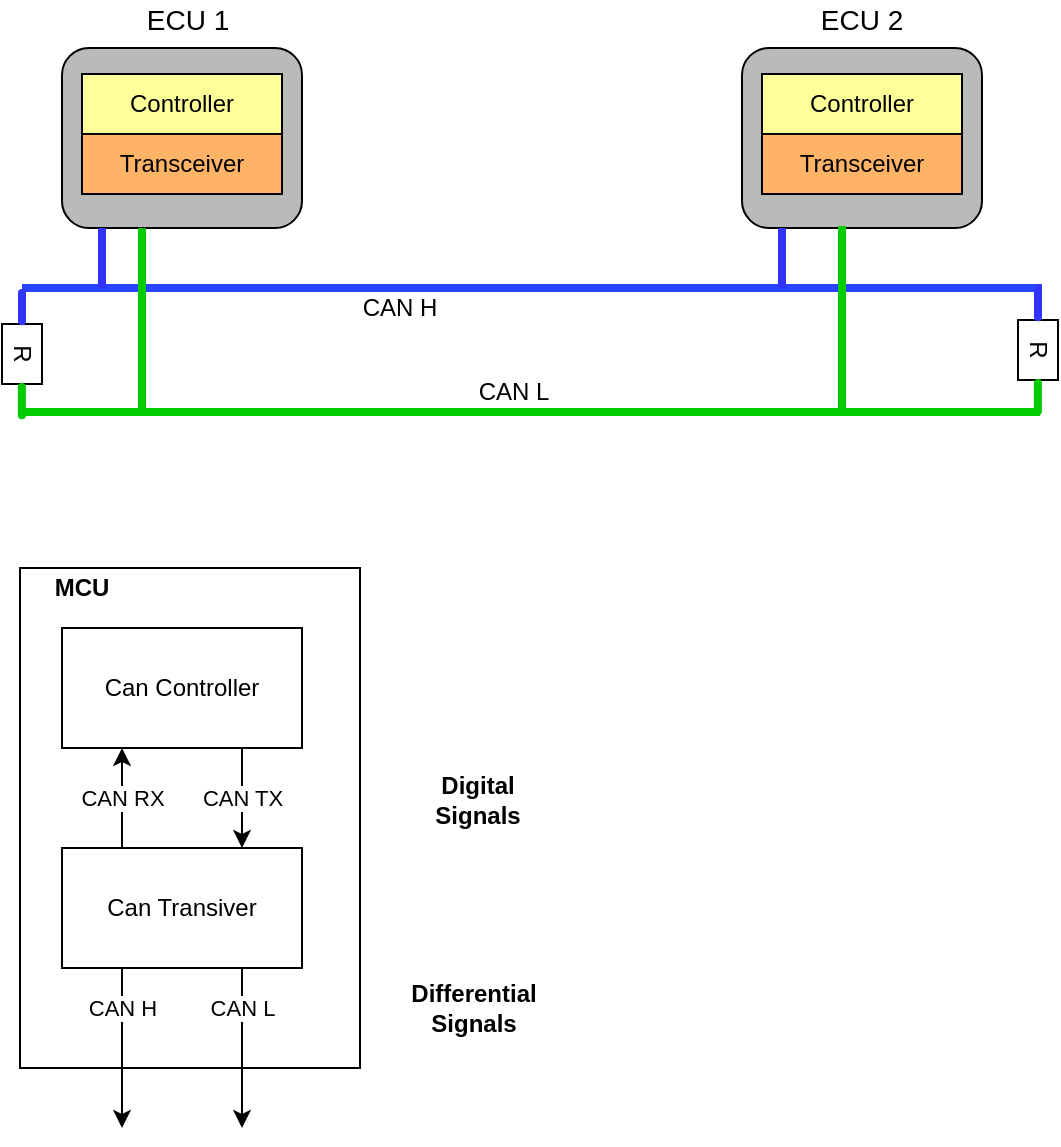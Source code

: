 <mxfile version="13.0.1" type="device"><diagram id="yVuXPNwjYKY_ZyDEngOv" name="Page-1"><mxGraphModel dx="1138" dy="665" grid="1" gridSize="10" guides="1" tooltips="1" connect="1" arrows="1" fold="1" page="1" pageScale="1" pageWidth="850" pageHeight="1100" math="0" shadow="0"><root><mxCell id="0"/><mxCell id="1" parent="0"/><mxCell id="AlCjf3195XC-9-pzLwB1-1" value="" style="rounded=0;whiteSpace=wrap;html=1;" vertex="1" parent="1"><mxGeometry x="49" y="340" width="170" height="250" as="geometry"/></mxCell><mxCell id="AlCjf3195XC-9-pzLwB1-6" value="CAN TX" style="edgeStyle=orthogonalEdgeStyle;rounded=0;orthogonalLoop=1;jettySize=auto;html=1;exitX=0.75;exitY=1;exitDx=0;exitDy=0;entryX=0.75;entryY=0;entryDx=0;entryDy=0;" edge="1" parent="1" source="AlCjf3195XC-9-pzLwB1-2" target="AlCjf3195XC-9-pzLwB1-3"><mxGeometry relative="1" as="geometry"/></mxCell><mxCell id="AlCjf3195XC-9-pzLwB1-2" value="Can Controller" style="rounded=0;whiteSpace=wrap;html=1;" vertex="1" parent="1"><mxGeometry x="70" y="370" width="120" height="60" as="geometry"/></mxCell><mxCell id="AlCjf3195XC-9-pzLwB1-7" value="CAN RX" style="edgeStyle=orthogonalEdgeStyle;rounded=0;orthogonalLoop=1;jettySize=auto;html=1;exitX=0.25;exitY=0;exitDx=0;exitDy=0;entryX=0.25;entryY=1;entryDx=0;entryDy=0;" edge="1" parent="1" source="AlCjf3195XC-9-pzLwB1-3" target="AlCjf3195XC-9-pzLwB1-2"><mxGeometry relative="1" as="geometry"/></mxCell><mxCell id="AlCjf3195XC-9-pzLwB1-9" value="CAN H" style="edgeStyle=orthogonalEdgeStyle;rounded=0;orthogonalLoop=1;jettySize=auto;html=1;exitX=0.25;exitY=1;exitDx=0;exitDy=0;" edge="1" parent="1" source="AlCjf3195XC-9-pzLwB1-3"><mxGeometry x="-0.5" relative="1" as="geometry"><mxPoint x="100" y="620" as="targetPoint"/><Array as="points"><mxPoint x="100" y="560"/><mxPoint x="100" y="560"/></Array><mxPoint as="offset"/></mxGeometry></mxCell><mxCell id="AlCjf3195XC-9-pzLwB1-10" value="CAN L" style="edgeStyle=orthogonalEdgeStyle;rounded=0;orthogonalLoop=1;jettySize=auto;html=1;exitX=0.75;exitY=1;exitDx=0;exitDy=0;" edge="1" parent="1"><mxGeometry x="-0.5" relative="1" as="geometry"><mxPoint x="160" y="620" as="targetPoint"/><mxPoint x="160" y="540" as="sourcePoint"/><mxPoint as="offset"/></mxGeometry></mxCell><mxCell id="AlCjf3195XC-9-pzLwB1-3" value="Can Transiver" style="rounded=0;whiteSpace=wrap;html=1;" vertex="1" parent="1"><mxGeometry x="70" y="480" width="120" height="60" as="geometry"/></mxCell><mxCell id="AlCjf3195XC-9-pzLwB1-12" value="Digital Signals" style="text;html=1;strokeColor=none;fillColor=none;align=center;verticalAlign=middle;whiteSpace=wrap;rounded=0;fontStyle=1" vertex="1" parent="1"><mxGeometry x="238" y="446" width="80" height="20" as="geometry"/></mxCell><mxCell id="AlCjf3195XC-9-pzLwB1-13" value="Differential Signals" style="text;html=1;strokeColor=none;fillColor=none;align=center;verticalAlign=middle;whiteSpace=wrap;rounded=0;fontStyle=1" vertex="1" parent="1"><mxGeometry x="236" y="550" width="80" height="20" as="geometry"/></mxCell><mxCell id="AlCjf3195XC-9-pzLwB1-15" value="&lt;b&gt;MCU&lt;/b&gt;" style="text;html=1;strokeColor=none;fillColor=none;align=center;verticalAlign=middle;whiteSpace=wrap;rounded=0;" vertex="1" parent="1"><mxGeometry x="60" y="340" width="40" height="20" as="geometry"/></mxCell><mxCell id="AlCjf3195XC-9-pzLwB1-20" value="" style="group" vertex="1" connectable="0" parent="1"><mxGeometry x="70" y="80" width="120" height="90" as="geometry"/></mxCell><mxCell id="AlCjf3195XC-9-pzLwB1-19" value="" style="rounded=1;whiteSpace=wrap;html=1;fillColor=#BABABA;" vertex="1" parent="AlCjf3195XC-9-pzLwB1-20"><mxGeometry width="120" height="90" as="geometry"/></mxCell><mxCell id="AlCjf3195XC-9-pzLwB1-17" value="Controller" style="rounded=0;whiteSpace=wrap;html=1;fillColor=#FFFF99;" vertex="1" parent="AlCjf3195XC-9-pzLwB1-20"><mxGeometry x="10" y="13" width="100" height="30" as="geometry"/></mxCell><mxCell id="AlCjf3195XC-9-pzLwB1-18" value="Transceiver" style="rounded=0;whiteSpace=wrap;html=1;fillColor=#FFB366;" vertex="1" parent="AlCjf3195XC-9-pzLwB1-20"><mxGeometry x="10" y="43" width="100" height="30" as="geometry"/></mxCell><mxCell id="AlCjf3195XC-9-pzLwB1-21" value="" style="group" vertex="1" connectable="0" parent="1"><mxGeometry x="410" y="80" width="120" height="90" as="geometry"/></mxCell><mxCell id="AlCjf3195XC-9-pzLwB1-22" value="" style="rounded=1;whiteSpace=wrap;html=1;fillColor=#BABABA;" vertex="1" parent="AlCjf3195XC-9-pzLwB1-21"><mxGeometry width="120" height="90" as="geometry"/></mxCell><mxCell id="AlCjf3195XC-9-pzLwB1-23" value="Controller" style="rounded=0;whiteSpace=wrap;html=1;fillColor=#FFFF99;" vertex="1" parent="AlCjf3195XC-9-pzLwB1-21"><mxGeometry x="10" y="13" width="100" height="30" as="geometry"/></mxCell><mxCell id="AlCjf3195XC-9-pzLwB1-24" value="Transceiver" style="rounded=0;whiteSpace=wrap;html=1;fillColor=#FFB366;" vertex="1" parent="AlCjf3195XC-9-pzLwB1-21"><mxGeometry x="10" y="43" width="100" height="30" as="geometry"/></mxCell><mxCell id="AlCjf3195XC-9-pzLwB1-26" value="" style="endArrow=none;html=1;strokeColor=#2945FF;strokeWidth=4;" edge="1" parent="1"><mxGeometry width="50" height="50" relative="1" as="geometry"><mxPoint x="50" y="200" as="sourcePoint"/><mxPoint x="560" y="200" as="targetPoint"/></mxGeometry></mxCell><mxCell id="AlCjf3195XC-9-pzLwB1-27" value="" style="endArrow=none;html=1;strokeColor=#00CC00;strokeWidth=4;" edge="1" parent="1"><mxGeometry width="50" height="50" relative="1" as="geometry"><mxPoint x="49" y="262" as="sourcePoint"/><mxPoint x="559" y="262" as="targetPoint"/></mxGeometry></mxCell><mxCell id="AlCjf3195XC-9-pzLwB1-28" value="" style="endArrow=none;html=1;strokeColor=#00CC00;strokeWidth=4;" edge="1" parent="1"><mxGeometry width="50" height="50" relative="1" as="geometry"><mxPoint x="460" y="260" as="sourcePoint"/><mxPoint x="460" y="169" as="targetPoint"/></mxGeometry></mxCell><mxCell id="AlCjf3195XC-9-pzLwB1-29" value="" style="endArrow=none;html=1;strokeColor=#00CC00;strokeWidth=4;" edge="1" parent="1"><mxGeometry width="50" height="50" relative="1" as="geometry"><mxPoint x="110" y="260" as="sourcePoint"/><mxPoint x="110" y="170" as="targetPoint"/></mxGeometry></mxCell><mxCell id="AlCjf3195XC-9-pzLwB1-30" value="" style="endArrow=none;html=1;strokeColor=#3333FF;strokeWidth=4;" edge="1" parent="1"><mxGeometry width="50" height="50" relative="1" as="geometry"><mxPoint x="430" y="200" as="sourcePoint"/><mxPoint x="430" y="170" as="targetPoint"/></mxGeometry></mxCell><mxCell id="AlCjf3195XC-9-pzLwB1-31" value="" style="endArrow=none;html=1;strokeColor=#3333FF;strokeWidth=4;" edge="1" parent="1"><mxGeometry width="50" height="50" relative="1" as="geometry"><mxPoint x="90" y="200" as="sourcePoint"/><mxPoint x="90" y="170" as="targetPoint"/></mxGeometry></mxCell><mxCell id="AlCjf3195XC-9-pzLwB1-36" value="" style="group" vertex="1" connectable="0" parent="1"><mxGeometry x="548" y="198" width="20" height="67" as="geometry"/></mxCell><mxCell id="AlCjf3195XC-9-pzLwB1-32" value="R" style="rounded=0;whiteSpace=wrap;html=1;rotation=90;" vertex="1" parent="AlCjf3195XC-9-pzLwB1-36"><mxGeometry x="-5" y="23" width="30" height="20" as="geometry"/></mxCell><mxCell id="AlCjf3195XC-9-pzLwB1-34" value="" style="endArrow=none;html=1;strokeColor=#3333FF;strokeWidth=4;" edge="1" parent="AlCjf3195XC-9-pzLwB1-36"><mxGeometry width="50" height="50" relative="1" as="geometry"><mxPoint x="10" y="10" as="sourcePoint"/><mxPoint x="10" y="10" as="targetPoint"/><Array as="points"><mxPoint x="10" y="20"/><mxPoint x="10"/></Array></mxGeometry></mxCell><mxCell id="AlCjf3195XC-9-pzLwB1-35" value="" style="endArrow=none;html=1;strokeColor=#00CC00;strokeWidth=4;fillColor=#66FF66;" edge="1" parent="AlCjf3195XC-9-pzLwB1-36"><mxGeometry width="50" height="50" relative="1" as="geometry"><mxPoint x="9.95" y="57" as="sourcePoint"/><mxPoint x="9.95" y="57" as="targetPoint"/><Array as="points"><mxPoint x="9.95" y="67"/><mxPoint x="9.95" y="47"/></Array></mxGeometry></mxCell><mxCell id="AlCjf3195XC-9-pzLwB1-37" value="" style="group" vertex="1" connectable="0" parent="1"><mxGeometry x="40" y="200" width="20" height="67" as="geometry"/></mxCell><mxCell id="AlCjf3195XC-9-pzLwB1-38" value="R" style="rounded=0;whiteSpace=wrap;html=1;rotation=90;" vertex="1" parent="AlCjf3195XC-9-pzLwB1-37"><mxGeometry x="-5" y="23" width="30" height="20" as="geometry"/></mxCell><mxCell id="AlCjf3195XC-9-pzLwB1-39" value="" style="endArrow=none;html=1;strokeColor=#3333FF;strokeWidth=4;" edge="1" parent="AlCjf3195XC-9-pzLwB1-37"><mxGeometry width="50" height="50" relative="1" as="geometry"><mxPoint x="10" y="10" as="sourcePoint"/><mxPoint x="10" y="10" as="targetPoint"/><Array as="points"><mxPoint x="10" y="20"/><mxPoint x="10"/></Array></mxGeometry></mxCell><mxCell id="AlCjf3195XC-9-pzLwB1-40" value="" style="endArrow=none;html=1;strokeColor=#00CC00;strokeWidth=4;fillColor=#66FF66;" edge="1" parent="AlCjf3195XC-9-pzLwB1-37"><mxGeometry width="50" height="50" relative="1" as="geometry"><mxPoint x="9.95" y="57" as="sourcePoint"/><mxPoint x="9.95" y="57" as="targetPoint"/><Array as="points"><mxPoint x="9.95" y="67"/><mxPoint x="9.95" y="47"/></Array></mxGeometry></mxCell><mxCell id="AlCjf3195XC-9-pzLwB1-41" value="CAN L" style="text;html=1;strokeColor=none;fillColor=none;align=center;verticalAlign=middle;whiteSpace=wrap;rounded=0;" vertex="1" parent="1"><mxGeometry x="276" y="242" width="40" height="20" as="geometry"/></mxCell><mxCell id="AlCjf3195XC-9-pzLwB1-42" value="CAN H" style="text;html=1;strokeColor=none;fillColor=none;align=center;verticalAlign=middle;whiteSpace=wrap;rounded=0;" vertex="1" parent="1"><mxGeometry x="219" y="200" width="40" height="20" as="geometry"/></mxCell><mxCell id="AlCjf3195XC-9-pzLwB1-44" value="ECU 1" style="text;html=1;strokeColor=none;fillColor=none;align=center;verticalAlign=middle;whiteSpace=wrap;rounded=0;fontSize=14;" vertex="1" parent="1"><mxGeometry x="103" y="56" width="60" height="20" as="geometry"/></mxCell><mxCell id="AlCjf3195XC-9-pzLwB1-46" value="ECU 2" style="text;html=1;strokeColor=none;fillColor=none;align=center;verticalAlign=middle;whiteSpace=wrap;rounded=0;fontSize=14;" vertex="1" parent="1"><mxGeometry x="440" y="56" width="60" height="20" as="geometry"/></mxCell></root></mxGraphModel></diagram></mxfile>